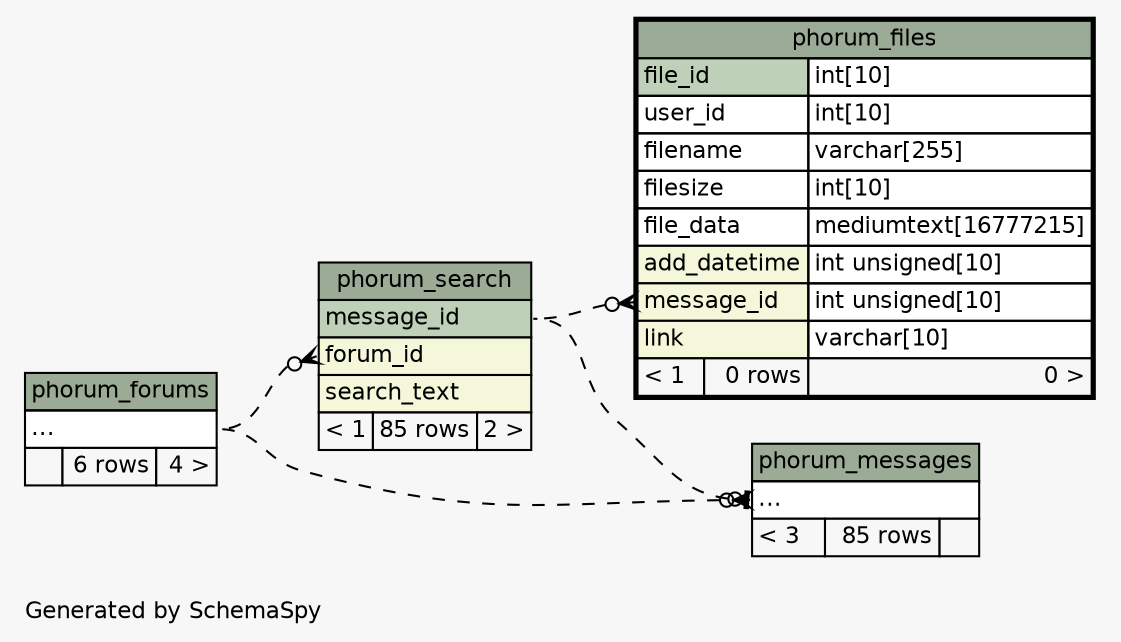 // dot 2.38.0 on Mac OS X 10.9.4
// SchemaSpy rev 590
digraph "impliedTwoDegreesRelationshipsDiagram" {
  graph [
    rankdir="RL"
    bgcolor="#f7f7f7"
    label="\nGenerated by SchemaSpy"
    labeljust="l"
    nodesep="0.18"
    ranksep="0.46"
    fontname="Helvetica"
    fontsize="11"
  ];
  node [
    fontname="Helvetica"
    fontsize="11"
    shape="plaintext"
  ];
  edge [
    arrowsize="0.8"
  ];
  "phorum_files":"message_id":w -> "phorum_search":"message_id":e [arrowhead=none dir=back arrowtail=crowodot style=dashed];
  "phorum_messages":"elipses":w -> "phorum_forums":"elipses":e [arrowhead=none dir=back arrowtail=crowodot style=dashed];
  "phorum_messages":"elipses":w -> "phorum_search":"message_id":e [arrowhead=none dir=back arrowtail=teeodot style=dashed];
  "phorum_search":"forum_id":w -> "phorum_forums":"elipses":e [arrowhead=none dir=back arrowtail=crowodot style=dashed];
  "phorum_files" [
    label=<
    <TABLE BORDER="2" CELLBORDER="1" CELLSPACING="0" BGCOLOR="#ffffff">
      <TR><TD COLSPAN="3" BGCOLOR="#9bab96" ALIGN="CENTER">phorum_files</TD></TR>
      <TR><TD PORT="file_id" COLSPAN="2" BGCOLOR="#bed1b8" ALIGN="LEFT">file_id</TD><TD PORT="file_id.type" ALIGN="LEFT">int[10]</TD></TR>
      <TR><TD PORT="user_id" COLSPAN="2" ALIGN="LEFT">user_id</TD><TD PORT="user_id.type" ALIGN="LEFT">int[10]</TD></TR>
      <TR><TD PORT="filename" COLSPAN="2" ALIGN="LEFT">filename</TD><TD PORT="filename.type" ALIGN="LEFT">varchar[255]</TD></TR>
      <TR><TD PORT="filesize" COLSPAN="2" ALIGN="LEFT">filesize</TD><TD PORT="filesize.type" ALIGN="LEFT">int[10]</TD></TR>
      <TR><TD PORT="file_data" COLSPAN="2" ALIGN="LEFT">file_data</TD><TD PORT="file_data.type" ALIGN="LEFT">mediumtext[16777215]</TD></TR>
      <TR><TD PORT="add_datetime" COLSPAN="2" BGCOLOR="#f4f7da" ALIGN="LEFT">add_datetime</TD><TD PORT="add_datetime.type" ALIGN="LEFT">int unsigned[10]</TD></TR>
      <TR><TD PORT="message_id" COLSPAN="2" BGCOLOR="#f4f7da" ALIGN="LEFT">message_id</TD><TD PORT="message_id.type" ALIGN="LEFT">int unsigned[10]</TD></TR>
      <TR><TD PORT="link" COLSPAN="2" BGCOLOR="#f4f7da" ALIGN="LEFT">link</TD><TD PORT="link.type" ALIGN="LEFT">varchar[10]</TD></TR>
      <TR><TD ALIGN="LEFT" BGCOLOR="#f7f7f7">&lt; 1</TD><TD ALIGN="RIGHT" BGCOLOR="#f7f7f7">0 rows</TD><TD ALIGN="RIGHT" BGCOLOR="#f7f7f7">0 &gt;</TD></TR>
    </TABLE>>
    URL="phorum_files.html"
    tooltip="phorum_files"
  ];
  "phorum_forums" [
    label=<
    <TABLE BORDER="0" CELLBORDER="1" CELLSPACING="0" BGCOLOR="#ffffff">
      <TR><TD COLSPAN="3" BGCOLOR="#9bab96" ALIGN="CENTER">phorum_forums</TD></TR>
      <TR><TD PORT="elipses" COLSPAN="3" ALIGN="LEFT">...</TD></TR>
      <TR><TD ALIGN="LEFT" BGCOLOR="#f7f7f7">  </TD><TD ALIGN="RIGHT" BGCOLOR="#f7f7f7">6 rows</TD><TD ALIGN="RIGHT" BGCOLOR="#f7f7f7">4 &gt;</TD></TR>
    </TABLE>>
    URL="phorum_forums.html"
    tooltip="phorum_forums"
  ];
  "phorum_messages" [
    label=<
    <TABLE BORDER="0" CELLBORDER="1" CELLSPACING="0" BGCOLOR="#ffffff">
      <TR><TD COLSPAN="3" BGCOLOR="#9bab96" ALIGN="CENTER">phorum_messages</TD></TR>
      <TR><TD PORT="elipses" COLSPAN="3" ALIGN="LEFT">...</TD></TR>
      <TR><TD ALIGN="LEFT" BGCOLOR="#f7f7f7">&lt; 3</TD><TD ALIGN="RIGHT" BGCOLOR="#f7f7f7">85 rows</TD><TD ALIGN="RIGHT" BGCOLOR="#f7f7f7">  </TD></TR>
    </TABLE>>
    URL="phorum_messages.html"
    tooltip="phorum_messages"
  ];
  "phorum_search" [
    label=<
    <TABLE BORDER="0" CELLBORDER="1" CELLSPACING="0" BGCOLOR="#ffffff">
      <TR><TD COLSPAN="3" BGCOLOR="#9bab96" ALIGN="CENTER">phorum_search</TD></TR>
      <TR><TD PORT="message_id" COLSPAN="3" BGCOLOR="#bed1b8" ALIGN="LEFT">message_id</TD></TR>
      <TR><TD PORT="forum_id" COLSPAN="3" BGCOLOR="#f4f7da" ALIGN="LEFT">forum_id</TD></TR>
      <TR><TD PORT="search_text" COLSPAN="3" BGCOLOR="#f4f7da" ALIGN="LEFT">search_text</TD></TR>
      <TR><TD ALIGN="LEFT" BGCOLOR="#f7f7f7">&lt; 1</TD><TD ALIGN="RIGHT" BGCOLOR="#f7f7f7">85 rows</TD><TD ALIGN="RIGHT" BGCOLOR="#f7f7f7">2 &gt;</TD></TR>
    </TABLE>>
    URL="phorum_search.html"
    tooltip="phorum_search"
  ];
}
